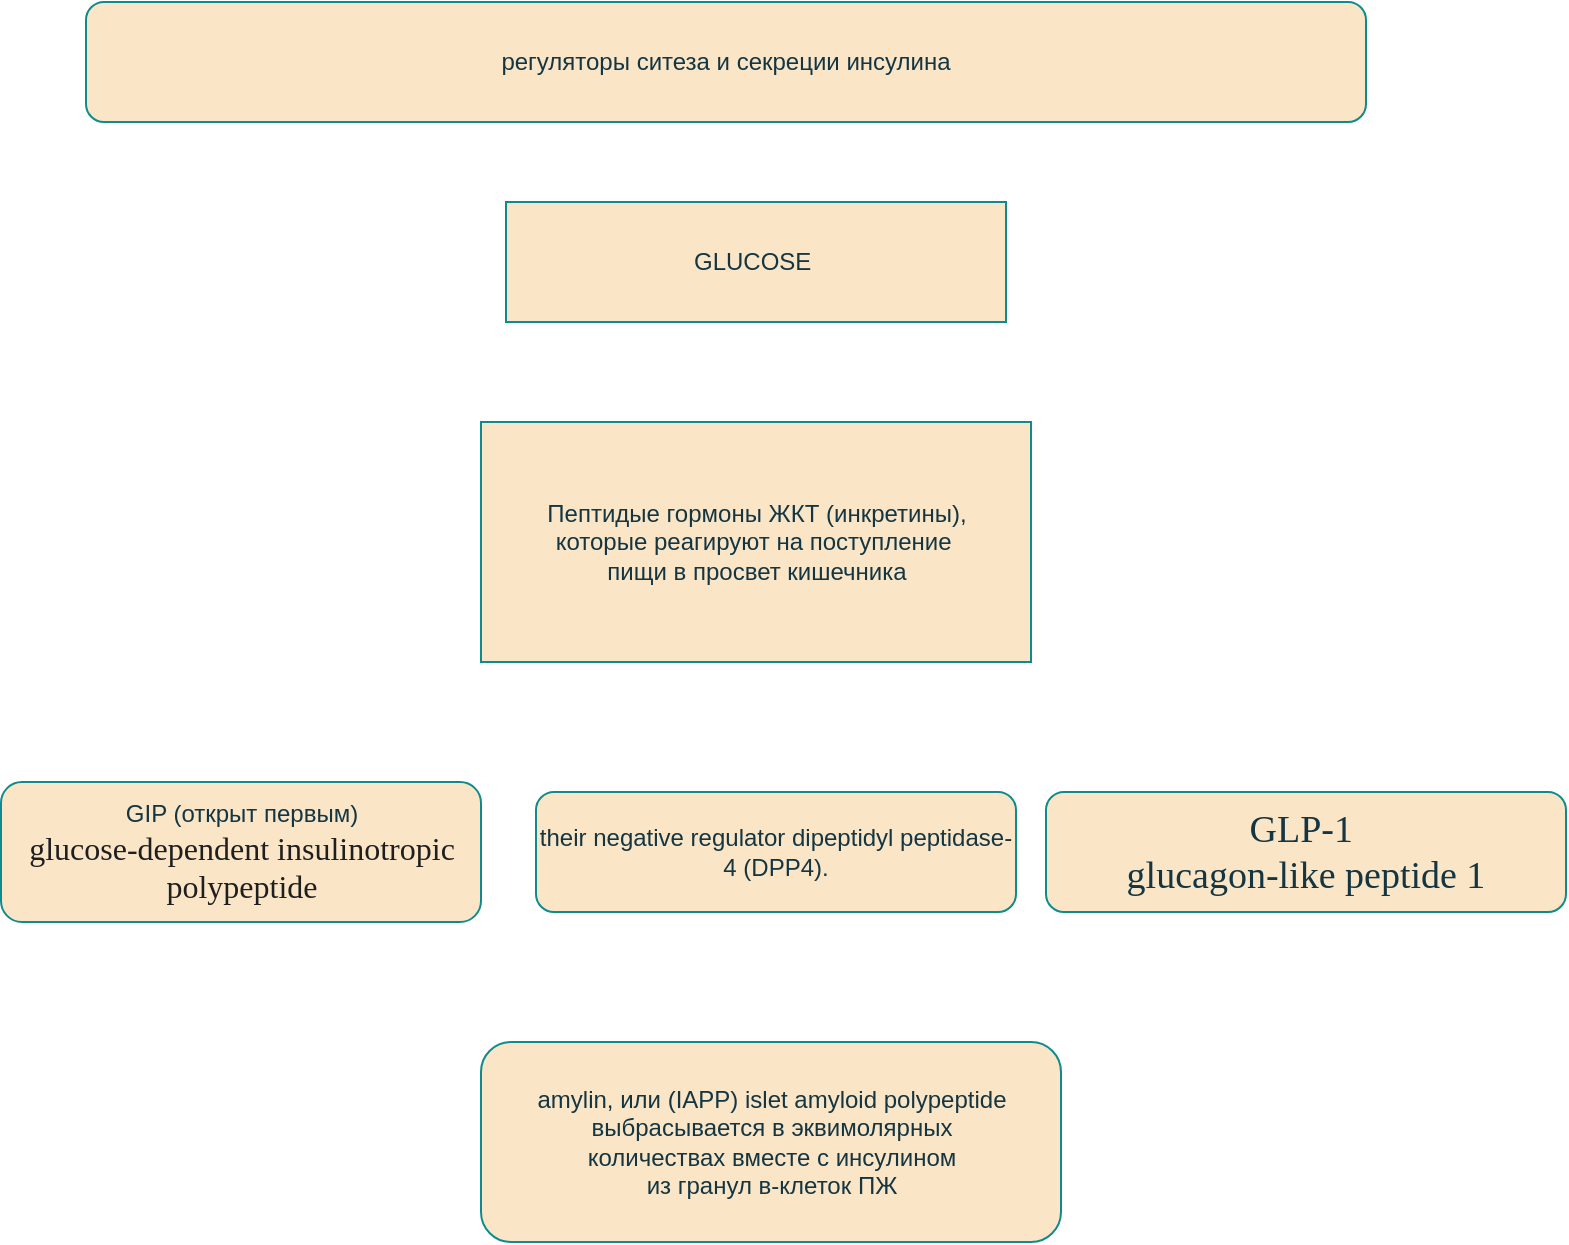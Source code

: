 <mxfile version="24.7.17">
  <diagram name="Page-1" id="HL4X7YWNVFFhGxuzqpKl">
    <mxGraphModel dx="1285" dy="586" grid="1" gridSize="10" guides="1" tooltips="1" connect="1" arrows="1" fold="1" page="1" pageScale="1" pageWidth="850" pageHeight="1100" math="0" shadow="0">
      <root>
        <mxCell id="0" />
        <mxCell id="1" parent="0" />
        <mxCell id="dMDlw6WgHVoqJ0Yb6kXA-2" value="amylin, или&amp;nbsp;&lt;span style=&quot;background-color: initial;&quot;&gt;(IAPP)&amp;nbsp;&lt;/span&gt;&lt;span style=&quot;background-color: initial;&quot;&gt;islet amyloid polypeptide&lt;/span&gt;&lt;div&gt;выбрасывается в эквимолярных&lt;/div&gt;&lt;div&gt;количествах вместе с инсулином&lt;/div&gt;&lt;div&gt;из гранул в-клеток ПЖ&lt;/div&gt;" style="rounded=1;whiteSpace=wrap;html=1;labelBackgroundColor=none;fillColor=#FAE5C7;strokeColor=#0F8B8D;fontColor=#143642;" vertex="1" parent="1">
          <mxGeometry x="277.5" y="540" width="290" height="100" as="geometry" />
        </mxCell>
        <mxCell id="dMDlw6WgHVoqJ0Yb6kXA-3" value="регуляторы ситеза и секреции инсулина" style="rounded=1;whiteSpace=wrap;html=1;labelBackgroundColor=none;fillColor=#FAE5C7;strokeColor=#0F8B8D;fontColor=#143642;" vertex="1" parent="1">
          <mxGeometry x="80" y="20" width="640" height="60" as="geometry" />
        </mxCell>
        <mxCell id="dMDlw6WgHVoqJ0Yb6kXA-4" value="GLUCOSE&amp;nbsp;" style="whiteSpace=wrap;html=1;labelBackgroundColor=none;fillColor=#FAE5C7;strokeColor=#0F8B8D;fontColor=#143642;" vertex="1" parent="1">
          <mxGeometry x="290" y="120" width="250" height="60" as="geometry" />
        </mxCell>
        <mxCell id="dMDlw6WgHVoqJ0Yb6kXA-5" value="Пептидые гормоны ЖКТ (инкретины),&lt;div&gt;которые реагируют на поступление&amp;nbsp;&lt;/div&gt;&lt;div&gt;пищи в просвет кишечника&lt;/div&gt;" style="whiteSpace=wrap;html=1;labelBackgroundColor=none;fillColor=#FAE5C7;strokeColor=#0F8B8D;fontColor=#143642;" vertex="1" parent="1">
          <mxGeometry x="277.5" y="230" width="275" height="120" as="geometry" />
        </mxCell>
        <mxCell id="dMDlw6WgHVoqJ0Yb6kXA-6" value="GIP (открыт первым)&lt;div&gt;&lt;span style=&quot;color: rgb(31, 31, 31); font-family: ElsevierGulliver, Georgia, &amp;quot;Times New Roman&amp;quot;, Times, STIXGeneral, &amp;quot;Cambria Math&amp;quot;, &amp;quot;Lucida Sans Unicode&amp;quot;, &amp;quot;Microsoft Sans Serif&amp;quot;, &amp;quot;Segoe UI Symbol&amp;quot;, &amp;quot;Arial Unicode MS&amp;quot;, serif, sans-serif; font-size: 16px; text-align: start;&quot;&gt;glucose-dependent insulinotropic polypeptide&lt;/span&gt;&lt;br&gt;&lt;/div&gt;" style="rounded=1;whiteSpace=wrap;html=1;labelBackgroundColor=none;fillColor=#FAE5C7;strokeColor=#0F8B8D;fontColor=#143642;" vertex="1" parent="1">
          <mxGeometry x="37.5" y="410" width="240" height="70" as="geometry" />
        </mxCell>
        <mxCell id="dMDlw6WgHVoqJ0Yb6kXA-7" value="their negative regulator dipeptidyl peptidase-4 (DPP4)." style="rounded=1;whiteSpace=wrap;html=1;labelBackgroundColor=none;fillColor=#FAE5C7;strokeColor=#0F8B8D;fontColor=#143642;" vertex="1" parent="1">
          <mxGeometry x="305" y="415" width="240" height="60" as="geometry" />
        </mxCell>
        <mxCell id="dMDlw6WgHVoqJ0Yb6kXA-8" value="&lt;font style=&quot;font-size: 19px;&quot; face=&quot;Verdana&quot;&gt;GLP-1&amp;nbsp;&lt;/font&gt;&lt;div style=&quot;font-size: 19px;&quot;&gt;&lt;font style=&quot;font-size: 19px;&quot; face=&quot;wpb-jBK0-t2eKOkV683j&quot;&gt;glucagon-like peptide 1&lt;/font&gt;&lt;/div&gt;" style="rounded=1;whiteSpace=wrap;html=1;labelBackgroundColor=none;fillColor=#FAE5C7;strokeColor=#0F8B8D;fontColor=#143642;" vertex="1" parent="1">
          <mxGeometry x="560" y="415" width="260" height="60" as="geometry" />
        </mxCell>
      </root>
    </mxGraphModel>
  </diagram>
</mxfile>

